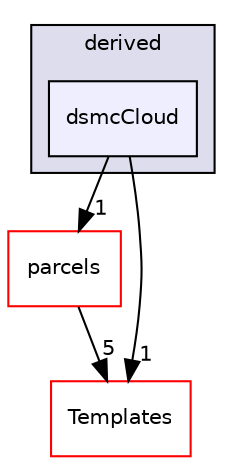 digraph "src/lagrangian/DSMC/clouds/derived/dsmcCloud" {
  bgcolor=transparent;
  compound=true
  node [ fontsize="10", fontname="Helvetica"];
  edge [ labelfontsize="10", labelfontname="Helvetica"];
  subgraph clusterdir_47aa50abad608b46d0c261972e8e805e {
    graph [ bgcolor="#ddddee", pencolor="black", label="derived" fontname="Helvetica", fontsize="10", URL="dir_47aa50abad608b46d0c261972e8e805e.html"]
  dir_9a41ed82bbc214560adb6a84a07d21f8 [shape=box, label="dsmcCloud", style="filled", fillcolor="#eeeeff", pencolor="black", URL="dir_9a41ed82bbc214560adb6a84a07d21f8.html"];
  }
  dir_d20ce37f40ae4228b7a50453b523c7b7 [shape=box label="parcels" color="red" URL="dir_d20ce37f40ae4228b7a50453b523c7b7.html"];
  dir_bf0dcb725d0b7b3f046929ad2f3e6af1 [shape=box label="Templates" color="red" URL="dir_bf0dcb725d0b7b3f046929ad2f3e6af1.html"];
  dir_d20ce37f40ae4228b7a50453b523c7b7->dir_bf0dcb725d0b7b3f046929ad2f3e6af1 [headlabel="5", labeldistance=1.5 headhref="dir_001411_001409.html"];
  dir_9a41ed82bbc214560adb6a84a07d21f8->dir_d20ce37f40ae4228b7a50453b523c7b7 [headlabel="1", labeldistance=1.5 headhref="dir_001408_001411.html"];
  dir_9a41ed82bbc214560adb6a84a07d21f8->dir_bf0dcb725d0b7b3f046929ad2f3e6af1 [headlabel="1", labeldistance=1.5 headhref="dir_001408_001409.html"];
}
